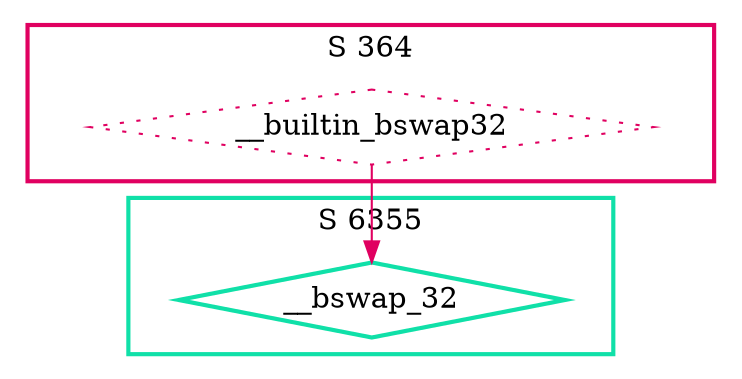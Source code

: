 digraph G {
  ratio=0.500000;
  "UV __bswap_32 (6355)" [shape=diamond, label="__bswap_32", color="#10E0A8",
                          style=bold];
  "UV __builtin_bswap32 (364)" [shape=diamond, label="__builtin_bswap32",
                                color="#E00060", style=dotted];
  
  subgraph cluster_364 { label="S 364";
    color="#E00060";
    style=bold;
    "UV __builtin_bswap32 (364)"; };
  subgraph cluster_6355 { label="S 6355";
    color="#10E0A8";
    style=bold;
    "UV __bswap_32 (6355)"; };
  
  "UV __builtin_bswap32 (364)" -> "UV __bswap_32 (6355)" [color="#E00060"];
  
  }